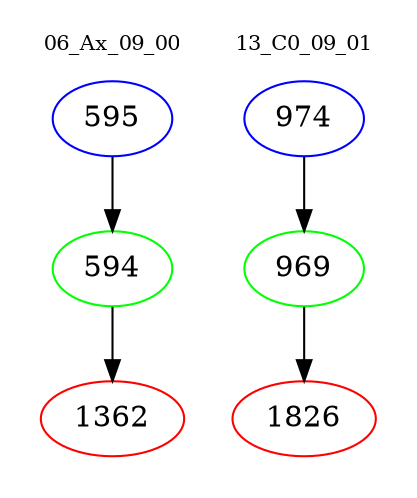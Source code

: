 digraph{
subgraph cluster_0 {
color = white
label = "06_Ax_09_00";
fontsize=10;
T0_595 [label="595", color="blue"]
T0_595 -> T0_594 [color="black"]
T0_594 [label="594", color="green"]
T0_594 -> T0_1362 [color="black"]
T0_1362 [label="1362", color="red"]
}
subgraph cluster_1 {
color = white
label = "13_C0_09_01";
fontsize=10;
T1_974 [label="974", color="blue"]
T1_974 -> T1_969 [color="black"]
T1_969 [label="969", color="green"]
T1_969 -> T1_1826 [color="black"]
T1_1826 [label="1826", color="red"]
}
}
